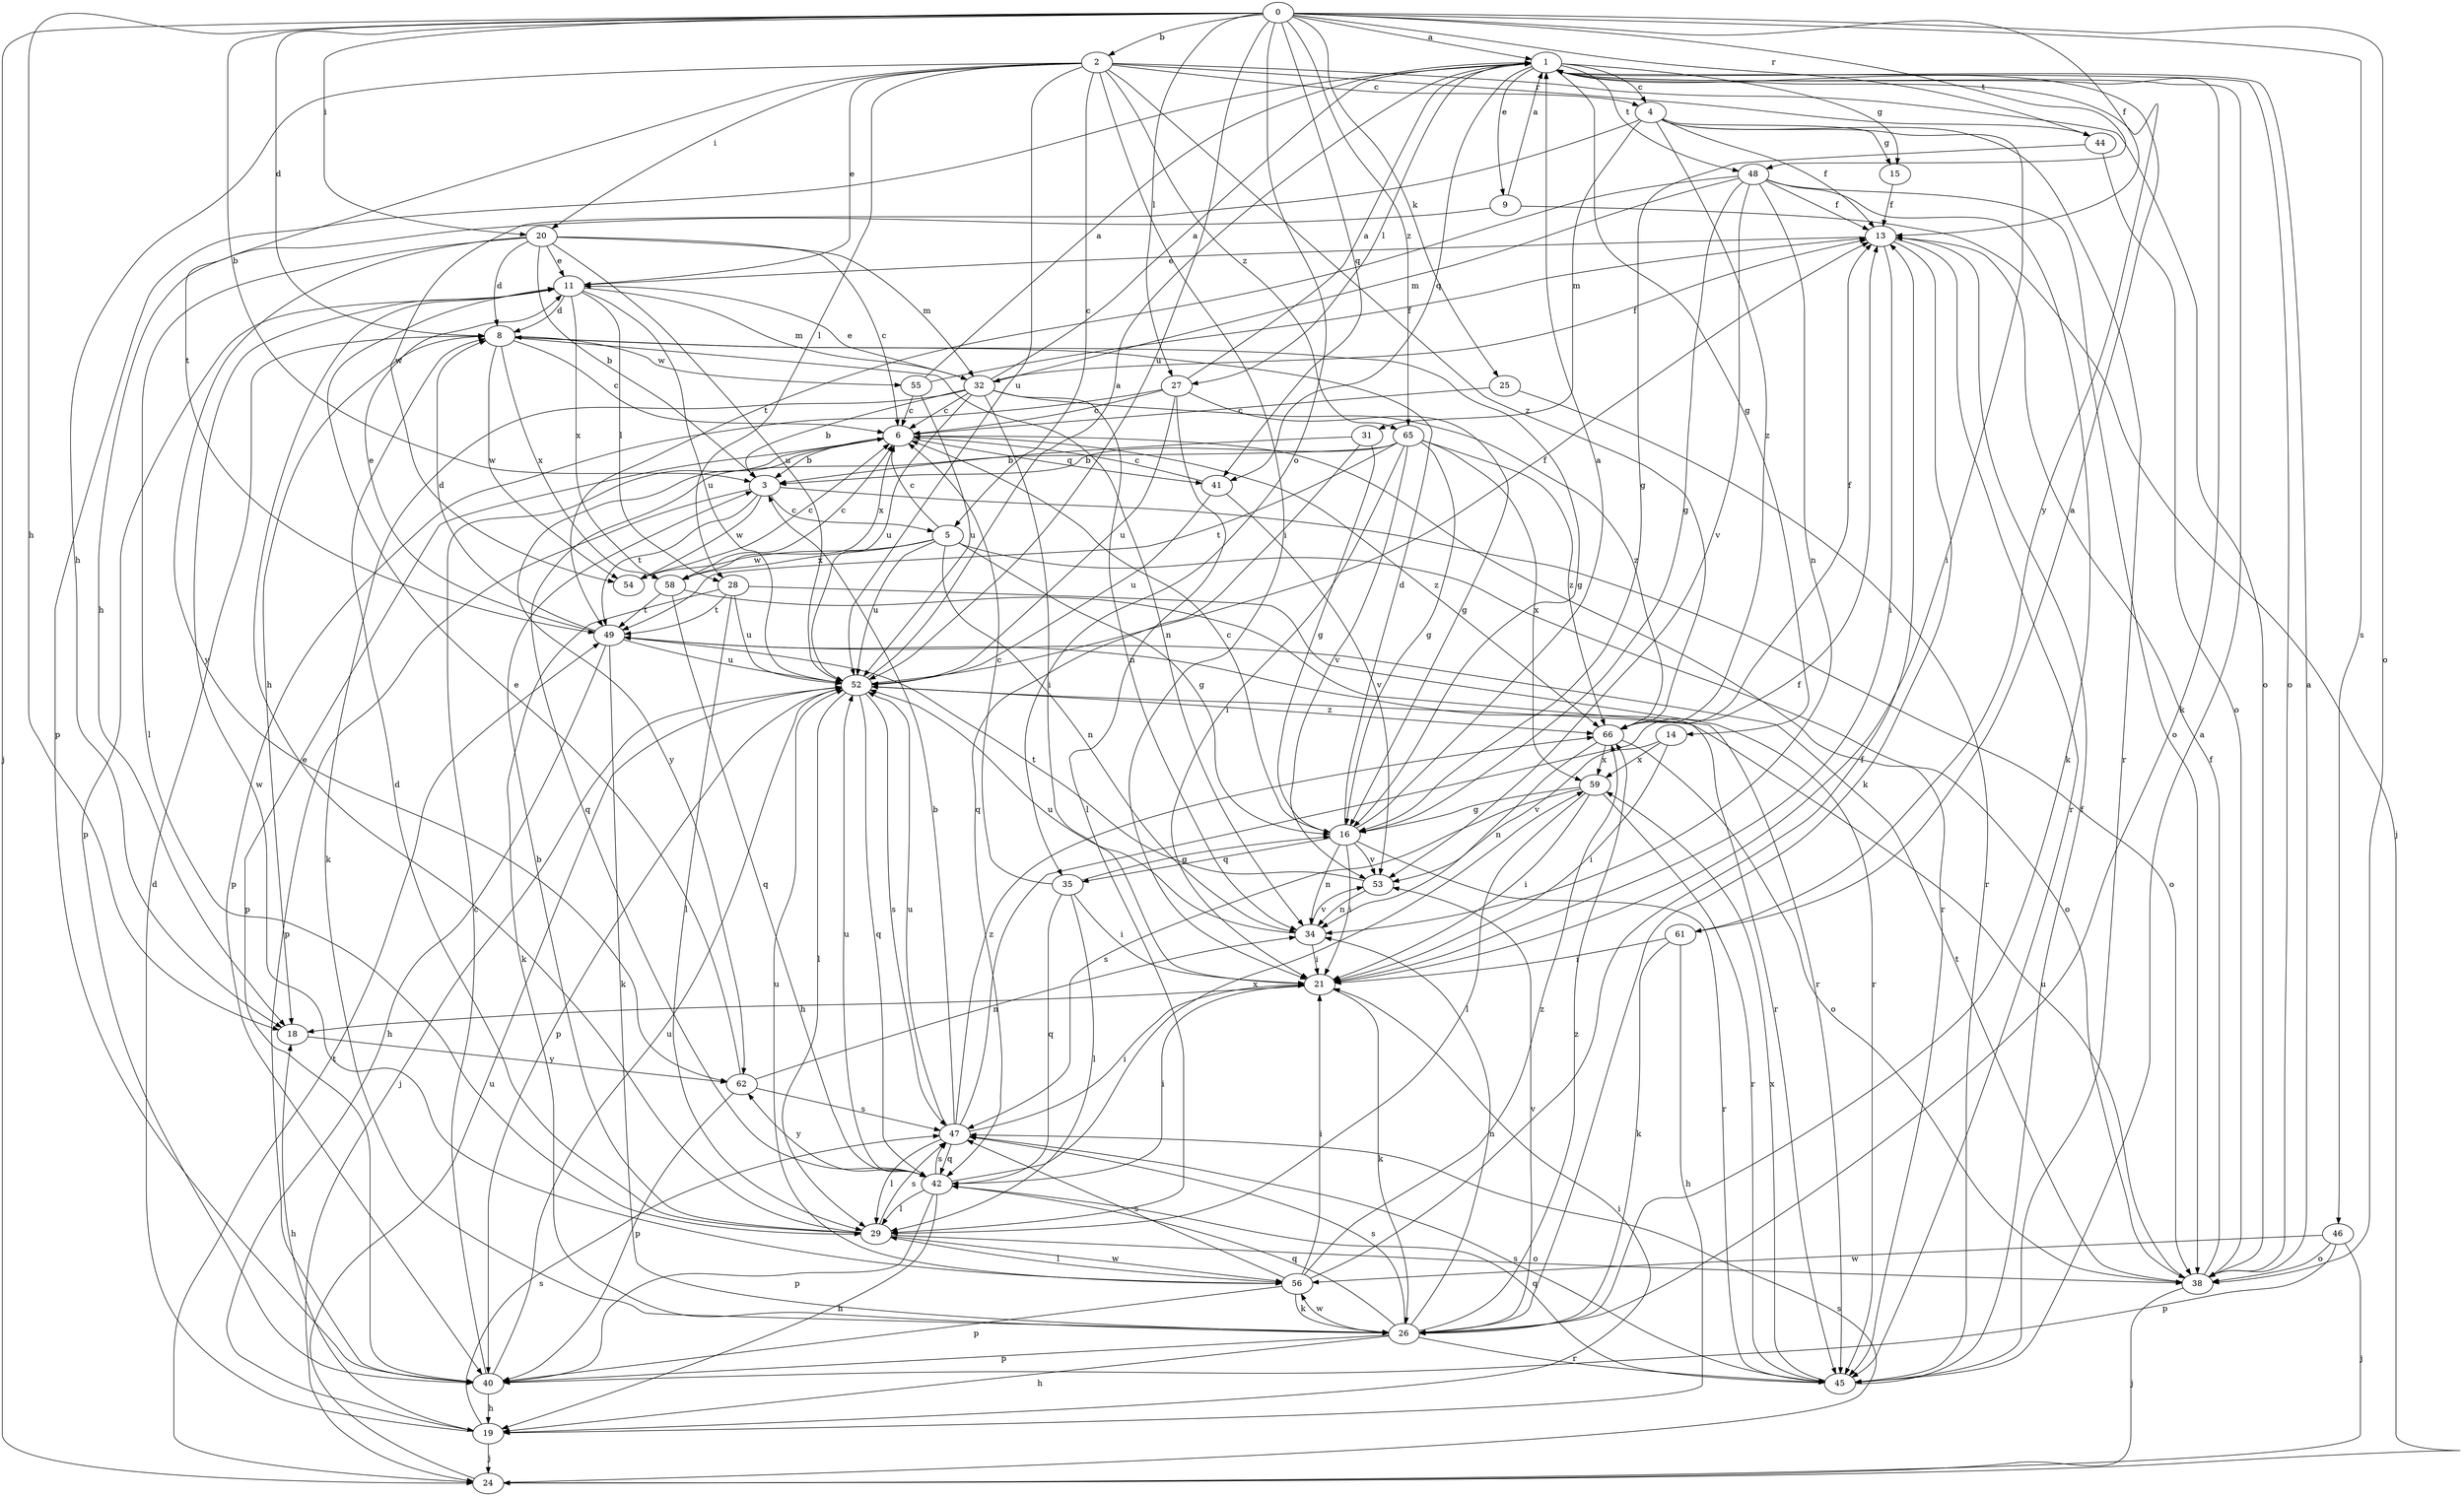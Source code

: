 strict digraph  {
0;
1;
2;
3;
4;
5;
6;
8;
9;
11;
13;
14;
15;
16;
18;
19;
20;
21;
24;
25;
26;
27;
28;
29;
31;
32;
34;
35;
38;
40;
41;
42;
44;
45;
46;
47;
48;
49;
52;
53;
54;
55;
56;
58;
59;
61;
62;
65;
66;
0 -> 1  [label=a];
0 -> 2  [label=b];
0 -> 3  [label=b];
0 -> 8  [label=d];
0 -> 13  [label=f];
0 -> 18  [label=h];
0 -> 20  [label=i];
0 -> 24  [label=j];
0 -> 25  [label=k];
0 -> 27  [label=l];
0 -> 35  [label=o];
0 -> 38  [label=o];
0 -> 41  [label=q];
0 -> 44  [label=r];
0 -> 46  [label=s];
0 -> 48  [label=t];
0 -> 52  [label=u];
0 -> 65  [label=z];
1 -> 4  [label=c];
1 -> 9  [label=e];
1 -> 14  [label=g];
1 -> 15  [label=g];
1 -> 26  [label=k];
1 -> 27  [label=l];
1 -> 38  [label=o];
1 -> 40  [label=p];
1 -> 41  [label=q];
1 -> 48  [label=t];
1 -> 61  [label=y];
2 -> 4  [label=c];
2 -> 5  [label=c];
2 -> 11  [label=e];
2 -> 18  [label=h];
2 -> 20  [label=i];
2 -> 21  [label=i];
2 -> 28  [label=l];
2 -> 38  [label=o];
2 -> 44  [label=r];
2 -> 49  [label=t];
2 -> 52  [label=u];
2 -> 65  [label=z];
2 -> 66  [label=z];
3 -> 5  [label=c];
3 -> 38  [label=o];
3 -> 40  [label=p];
3 -> 49  [label=t];
3 -> 54  [label=w];
4 -> 13  [label=f];
4 -> 15  [label=g];
4 -> 21  [label=i];
4 -> 31  [label=m];
4 -> 45  [label=r];
4 -> 54  [label=w];
4 -> 66  [label=z];
5 -> 6  [label=c];
5 -> 16  [label=g];
5 -> 34  [label=n];
5 -> 38  [label=o];
5 -> 52  [label=u];
5 -> 54  [label=w];
5 -> 58  [label=x];
6 -> 3  [label=b];
6 -> 40  [label=p];
6 -> 41  [label=q];
6 -> 45  [label=r];
6 -> 58  [label=x];
6 -> 62  [label=y];
6 -> 66  [label=z];
8 -> 6  [label=c];
8 -> 16  [label=g];
8 -> 18  [label=h];
8 -> 34  [label=n];
8 -> 54  [label=w];
8 -> 55  [label=w];
8 -> 58  [label=x];
9 -> 1  [label=a];
9 -> 18  [label=h];
9 -> 24  [label=j];
11 -> 8  [label=d];
11 -> 28  [label=l];
11 -> 32  [label=m];
11 -> 40  [label=p];
11 -> 52  [label=u];
11 -> 56  [label=w];
11 -> 58  [label=x];
13 -> 11  [label=e];
13 -> 21  [label=i];
13 -> 26  [label=k];
13 -> 45  [label=r];
14 -> 21  [label=i];
14 -> 53  [label=v];
14 -> 59  [label=x];
15 -> 13  [label=f];
16 -> 1  [label=a];
16 -> 6  [label=c];
16 -> 8  [label=d];
16 -> 21  [label=i];
16 -> 34  [label=n];
16 -> 45  [label=r];
16 -> 53  [label=v];
16 -> 35  [label=q];
18 -> 62  [label=y];
19 -> 8  [label=d];
19 -> 18  [label=h];
19 -> 21  [label=i];
19 -> 24  [label=j];
19 -> 47  [label=s];
20 -> 3  [label=b];
20 -> 6  [label=c];
20 -> 8  [label=d];
20 -> 11  [label=e];
20 -> 29  [label=l];
20 -> 32  [label=m];
20 -> 52  [label=u];
20 -> 62  [label=y];
21 -> 18  [label=h];
21 -> 26  [label=k];
24 -> 47  [label=s];
24 -> 49  [label=t];
24 -> 52  [label=u];
25 -> 6  [label=c];
25 -> 45  [label=r];
26 -> 19  [label=h];
26 -> 34  [label=n];
26 -> 40  [label=p];
26 -> 42  [label=q];
26 -> 45  [label=r];
26 -> 47  [label=s];
26 -> 53  [label=v];
26 -> 56  [label=w];
26 -> 66  [label=z];
27 -> 1  [label=a];
27 -> 6  [label=c];
27 -> 16  [label=g];
27 -> 29  [label=l];
27 -> 40  [label=p];
27 -> 52  [label=u];
28 -> 26  [label=k];
28 -> 29  [label=l];
28 -> 45  [label=r];
28 -> 49  [label=t];
28 -> 52  [label=u];
29 -> 3  [label=b];
29 -> 8  [label=d];
29 -> 11  [label=e];
29 -> 38  [label=o];
29 -> 47  [label=s];
29 -> 56  [label=w];
31 -> 3  [label=b];
31 -> 16  [label=g];
31 -> 42  [label=q];
32 -> 1  [label=a];
32 -> 3  [label=b];
32 -> 6  [label=c];
32 -> 11  [label=e];
32 -> 13  [label=f];
32 -> 21  [label=i];
32 -> 26  [label=k];
32 -> 34  [label=n];
32 -> 52  [label=u];
32 -> 66  [label=z];
34 -> 21  [label=i];
34 -> 52  [label=u];
34 -> 53  [label=v];
35 -> 6  [label=c];
35 -> 16  [label=g];
35 -> 21  [label=i];
35 -> 29  [label=l];
35 -> 42  [label=q];
38 -> 1  [label=a];
38 -> 13  [label=f];
38 -> 24  [label=j];
38 -> 49  [label=t];
38 -> 52  [label=u];
40 -> 6  [label=c];
40 -> 19  [label=h];
40 -> 52  [label=u];
41 -> 6  [label=c];
41 -> 52  [label=u];
41 -> 53  [label=v];
42 -> 19  [label=h];
42 -> 21  [label=i];
42 -> 29  [label=l];
42 -> 40  [label=p];
42 -> 47  [label=s];
42 -> 52  [label=u];
42 -> 59  [label=x];
42 -> 62  [label=y];
44 -> 16  [label=g];
44 -> 38  [label=o];
45 -> 1  [label=a];
45 -> 13  [label=f];
45 -> 42  [label=q];
45 -> 47  [label=s];
45 -> 59  [label=x];
46 -> 24  [label=j];
46 -> 38  [label=o];
46 -> 40  [label=p];
46 -> 56  [label=w];
47 -> 3  [label=b];
47 -> 13  [label=f];
47 -> 21  [label=i];
47 -> 29  [label=l];
47 -> 42  [label=q];
47 -> 52  [label=u];
47 -> 66  [label=z];
48 -> 13  [label=f];
48 -> 16  [label=g];
48 -> 26  [label=k];
48 -> 32  [label=m];
48 -> 34  [label=n];
48 -> 38  [label=o];
48 -> 49  [label=t];
48 -> 53  [label=v];
49 -> 8  [label=d];
49 -> 11  [label=e];
49 -> 19  [label=h];
49 -> 26  [label=k];
49 -> 45  [label=r];
49 -> 52  [label=u];
52 -> 1  [label=a];
52 -> 13  [label=f];
52 -> 24  [label=j];
52 -> 29  [label=l];
52 -> 40  [label=p];
52 -> 42  [label=q];
52 -> 47  [label=s];
52 -> 66  [label=z];
53 -> 34  [label=n];
53 -> 49  [label=t];
54 -> 6  [label=c];
55 -> 1  [label=a];
55 -> 6  [label=c];
55 -> 13  [label=f];
55 -> 52  [label=u];
56 -> 13  [label=f];
56 -> 21  [label=i];
56 -> 26  [label=k];
56 -> 29  [label=l];
56 -> 40  [label=p];
56 -> 47  [label=s];
56 -> 52  [label=u];
56 -> 66  [label=z];
58 -> 6  [label=c];
58 -> 42  [label=q];
58 -> 45  [label=r];
58 -> 49  [label=t];
59 -> 16  [label=g];
59 -> 21  [label=i];
59 -> 29  [label=l];
59 -> 45  [label=r];
59 -> 47  [label=s];
61 -> 1  [label=a];
61 -> 19  [label=h];
61 -> 21  [label=i];
61 -> 26  [label=k];
62 -> 11  [label=e];
62 -> 34  [label=n];
62 -> 40  [label=p];
62 -> 47  [label=s];
65 -> 3  [label=b];
65 -> 16  [label=g];
65 -> 21  [label=i];
65 -> 42  [label=q];
65 -> 49  [label=t];
65 -> 53  [label=v];
65 -> 59  [label=x];
65 -> 66  [label=z];
66 -> 13  [label=f];
66 -> 34  [label=n];
66 -> 38  [label=o];
66 -> 59  [label=x];
}
